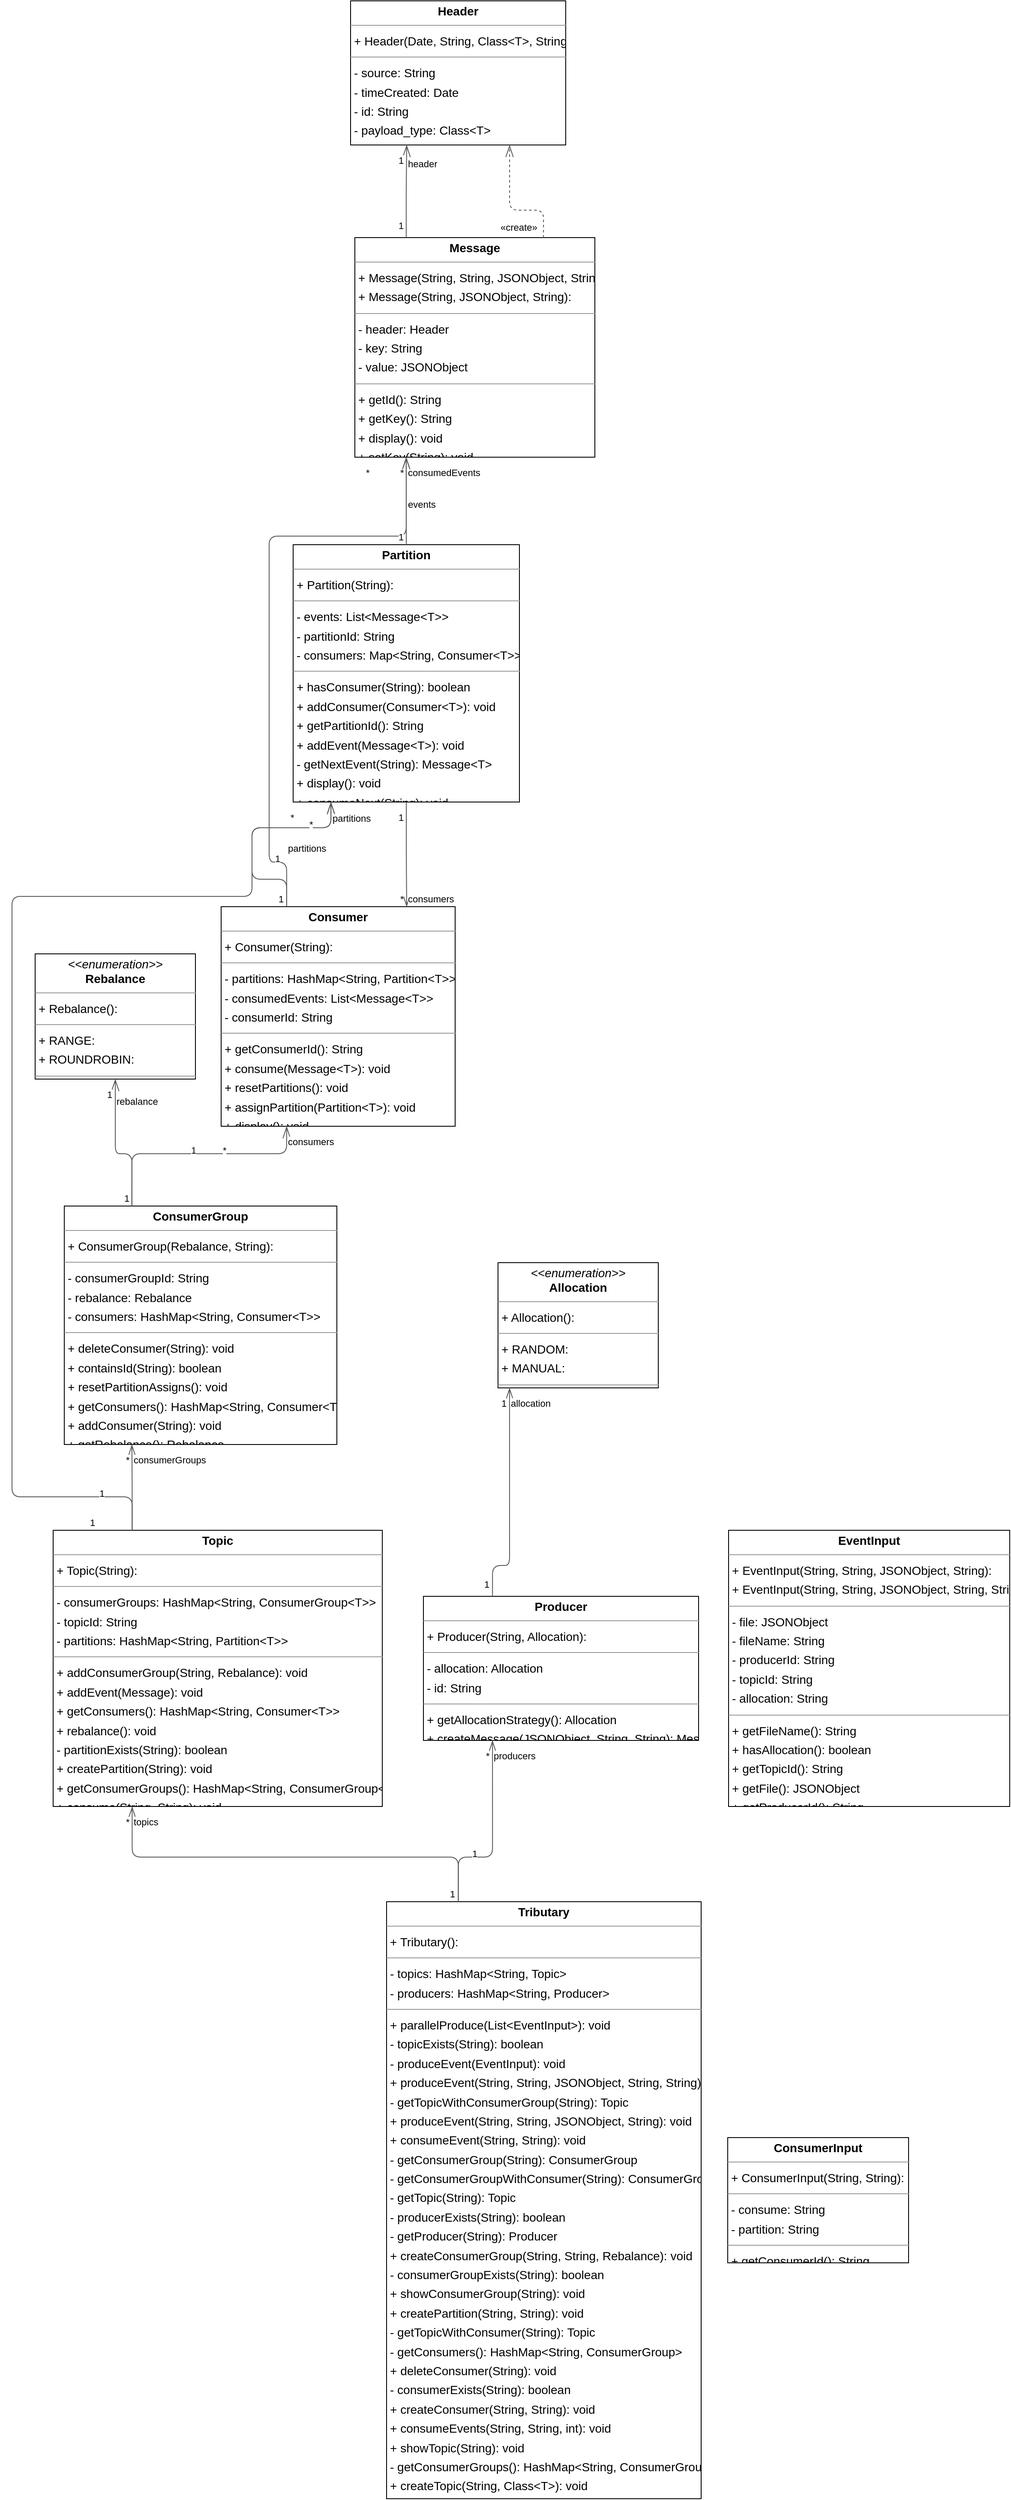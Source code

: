<mxGraphModel dx="0" dy="0" grid="1" gridSize="10" guides="1" tooltips="1" connect="1" arrows="1" fold="1" page="0" pageScale="1" background="none" math="0" shadow="0">
  <root>
    <mxCell id="0" />
    <mxCell id="1" parent="0" />
    <mxCell id="node11" parent="1" vertex="1" value="&lt;p style=&quot;margin:0px;margin-top:4px;text-align:center;&quot;&gt;&lt;i&gt;&amp;lt;&amp;lt;enumeration&amp;gt;&amp;gt;&lt;/i&gt;&lt;br/&gt;&lt;b&gt;Allocation&lt;/b&gt;&lt;/p&gt;&lt;hr size=&quot;1&quot;/&gt;&lt;p style=&quot;margin:0 0 0 4px;line-height:1.6;&quot;&gt;+ Allocation(): &lt;/p&gt;&lt;hr size=&quot;1&quot;/&gt;&lt;p style=&quot;margin:0 0 0 4px;line-height:1.6;&quot;&gt;+ RANDOM: &lt;br/&gt;+ MANUAL: &lt;/p&gt;&lt;hr size=&quot;1&quot;/&gt;&lt;p style=&quot;margin:0 0 0 4px;line-height:1.6;&quot;&gt;+ valueOf(String): Allocation&lt;br/&gt;+ values(): Allocation[]&lt;/p&gt;" style="verticalAlign=top;align=left;overflow=fill;fontSize=14;fontFamily=Helvetica;html=1;rounded=0;shadow=0;comic=0;labelBackgroundColor=none;strokeWidth=1;">
      <mxGeometry x="447" y="1456" width="187" height="146" as="geometry" />
    </mxCell>
    <mxCell id="node2" parent="1" vertex="1" value="&lt;p style=&quot;margin:0px;margin-top:4px;text-align:center;&quot;&gt;&lt;b&gt;Consumer&lt;T&gt;&lt;/b&gt;&lt;/p&gt;&lt;hr size=&quot;1&quot;/&gt;&lt;p style=&quot;margin:0 0 0 4px;line-height:1.6;&quot;&gt;+ Consumer(String): &lt;/p&gt;&lt;hr size=&quot;1&quot;/&gt;&lt;p style=&quot;margin:0 0 0 4px;line-height:1.6;&quot;&gt;- partitions: HashMap&amp;lt;String, Partition&amp;lt;T&amp;gt;&amp;gt;&lt;br/&gt;- consumedEvents: List&amp;lt;Message&amp;lt;T&amp;gt;&amp;gt;&lt;br/&gt;- consumerId: String&lt;/p&gt;&lt;hr size=&quot;1&quot;/&gt;&lt;p style=&quot;margin:0 0 0 4px;line-height:1.6;&quot;&gt;+ getConsumerId(): String&lt;br/&gt;+ consume(Message&amp;lt;T&amp;gt;): void&lt;br/&gt;+ resetPartitions(): void&lt;br/&gt;+ assignPartition(Partition&amp;lt;T&amp;gt;): void&lt;br/&gt;+ display(): void&lt;br/&gt;+ getConsumedEventIds(): List&amp;lt;String&amp;gt;&lt;/p&gt;" style="verticalAlign=top;align=left;overflow=fill;fontSize=14;fontFamily=Helvetica;html=1;rounded=0;shadow=0;comic=0;labelBackgroundColor=none;strokeWidth=1;">
      <mxGeometry x="124" y="1041" width="273" height="256" as="geometry" />
    </mxCell>
    <mxCell id="node7" parent="1" vertex="1" value="&lt;p style=&quot;margin:0px;margin-top:4px;text-align:center;&quot;&gt;&lt;b&gt;ConsumerGroup&lt;T&gt;&lt;/b&gt;&lt;/p&gt;&lt;hr size=&quot;1&quot;/&gt;&lt;p style=&quot;margin:0 0 0 4px;line-height:1.6;&quot;&gt;+ ConsumerGroup(Rebalance, String): &lt;/p&gt;&lt;hr size=&quot;1&quot;/&gt;&lt;p style=&quot;margin:0 0 0 4px;line-height:1.6;&quot;&gt;- consumerGroupId: String&lt;br/&gt;- rebalance: Rebalance&lt;br/&gt;- consumers: HashMap&amp;lt;String, Consumer&amp;lt;T&amp;gt;&amp;gt;&lt;/p&gt;&lt;hr size=&quot;1&quot;/&gt;&lt;p style=&quot;margin:0 0 0 4px;line-height:1.6;&quot;&gt;+ deleteConsumer(String): void&lt;br/&gt;+ containsId(String): boolean&lt;br/&gt;+ resetPartitionAssigns(): void&lt;br/&gt;+ getConsumers(): HashMap&amp;lt;String, Consumer&amp;lt;T&amp;gt;&amp;gt;&lt;br/&gt;+ addConsumer(String): void&lt;br/&gt;+ getRebalance(): Rebalance&lt;br/&gt;+ display(): void&lt;/p&gt;" style="verticalAlign=top;align=left;overflow=fill;fontSize=14;fontFamily=Helvetica;html=1;rounded=0;shadow=0;comic=0;labelBackgroundColor=none;strokeWidth=1;">
      <mxGeometry x="-59" y="1390" width="318" height="278" as="geometry" />
    </mxCell>
    <mxCell id="node5" parent="1" vertex="1" value="&lt;p style=&quot;margin:0px;margin-top:4px;text-align:center;&quot;&gt;&lt;b&gt;ConsumerInput&lt;/b&gt;&lt;/p&gt;&lt;hr size=&quot;1&quot;/&gt;&lt;p style=&quot;margin:0 0 0 4px;line-height:1.6;&quot;&gt;+ ConsumerInput(String, String): &lt;/p&gt;&lt;hr size=&quot;1&quot;/&gt;&lt;p style=&quot;margin:0 0 0 4px;line-height:1.6;&quot;&gt;- consume: String&lt;br/&gt;- partition: String&lt;/p&gt;&lt;hr size=&quot;1&quot;/&gt;&lt;p style=&quot;margin:0 0 0 4px;line-height:1.6;&quot;&gt;+ getConsumerId(): String&lt;br/&gt;+ getPartitionId(): String&lt;/p&gt;" style="verticalAlign=top;align=left;overflow=fill;fontSize=14;fontFamily=Helvetica;html=1;rounded=0;shadow=0;comic=0;labelBackgroundColor=none;strokeWidth=1;">
      <mxGeometry x="715" y="2476" width="211" height="146" as="geometry" />
    </mxCell>
    <mxCell id="node3" parent="1" vertex="1" value="&lt;p style=&quot;margin:0px;margin-top:4px;text-align:center;&quot;&gt;&lt;b&gt;EventInput&lt;/b&gt;&lt;/p&gt;&lt;hr size=&quot;1&quot;/&gt;&lt;p style=&quot;margin:0 0 0 4px;line-height:1.6;&quot;&gt;+ EventInput(String, String, JSONObject, String): &lt;br/&gt;+ EventInput(String, String, JSONObject, String, String): &lt;/p&gt;&lt;hr size=&quot;1&quot;/&gt;&lt;p style=&quot;margin:0 0 0 4px;line-height:1.6;&quot;&gt;- file: JSONObject&lt;br/&gt;- fileName: String&lt;br/&gt;- producerId: String&lt;br/&gt;- topicId: String&lt;br/&gt;- allocation: String&lt;/p&gt;&lt;hr size=&quot;1&quot;/&gt;&lt;p style=&quot;margin:0 0 0 4px;line-height:1.6;&quot;&gt;+ getFileName(): String&lt;br/&gt;+ hasAllocation(): boolean&lt;br/&gt;+ getTopicId(): String&lt;br/&gt;+ getFile(): JSONObject&lt;br/&gt;+ getProducerId(): String&lt;br/&gt;+ getAllocation(): String&lt;/p&gt;" style="verticalAlign=top;align=left;overflow=fill;fontSize=14;fontFamily=Helvetica;html=1;rounded=0;shadow=0;comic=0;labelBackgroundColor=none;strokeWidth=1;">
      <mxGeometry x="716" y="1768" width="328" height="322" as="geometry" />
    </mxCell>
    <mxCell id="node9" parent="1" vertex="1" value="&lt;p style=&quot;margin:0px;margin-top:4px;text-align:center;&quot;&gt;&lt;b&gt;Header&lt;T&gt;&lt;/b&gt;&lt;/p&gt;&lt;hr size=&quot;1&quot;/&gt;&lt;p style=&quot;margin:0 0 0 4px;line-height:1.6;&quot;&gt;+ Header(Date, String, Class&amp;lt;T&amp;gt;, String): &lt;/p&gt;&lt;hr size=&quot;1&quot;/&gt;&lt;p style=&quot;margin:0 0 0 4px;line-height:1.6;&quot;&gt;- source: String&lt;br/&gt;- timeCreated: Date&lt;br/&gt;- id: String&lt;br/&gt;- payload_type: Class&amp;lt;T&amp;gt;&lt;/p&gt;&lt;hr size=&quot;1&quot;/&gt;&lt;p style=&quot;margin:0 0 0 4px;line-height:1.6;&quot;&gt;+ getId(): String&lt;/p&gt;" style="verticalAlign=top;align=left;overflow=fill;fontSize=14;fontFamily=Helvetica;html=1;rounded=0;shadow=0;comic=0;labelBackgroundColor=none;strokeWidth=1;">
      <mxGeometry x="275" y="-15" width="251" height="168" as="geometry" />
    </mxCell>
    <mxCell id="node4" parent="1" vertex="1" value="&lt;p style=&quot;margin:0px;margin-top:4px;text-align:center;&quot;&gt;&lt;b&gt;Message&lt;T&gt;&lt;/b&gt;&lt;/p&gt;&lt;hr size=&quot;1&quot;/&gt;&lt;p style=&quot;margin:0 0 0 4px;line-height:1.6;&quot;&gt;+ Message(String, String, JSONObject, String): &lt;br/&gt;+ Message(String, JSONObject, String): &lt;/p&gt;&lt;hr size=&quot;1&quot;/&gt;&lt;p style=&quot;margin:0 0 0 4px;line-height:1.6;&quot;&gt;- header: Header&lt;br/&gt;- key: String&lt;br/&gt;- value: JSONObject&lt;/p&gt;&lt;hr size=&quot;1&quot;/&gt;&lt;p style=&quot;margin:0 0 0 4px;line-height:1.6;&quot;&gt;+ getId(): String&lt;br/&gt;+ getKey(): String&lt;br/&gt;+ display(): void&lt;br/&gt;+ setKey(String): void&lt;br/&gt;+ getValue(): JSONObject&lt;/p&gt;" style="verticalAlign=top;align=left;overflow=fill;fontSize=14;fontFamily=Helvetica;html=1;rounded=0;shadow=0;comic=0;labelBackgroundColor=none;strokeWidth=1;">
      <mxGeometry x="280" y="261" width="280" height="256" as="geometry" />
    </mxCell>
    <mxCell id="node8" parent="1" vertex="1" value="&lt;p style=&quot;margin:0px;margin-top:4px;text-align:center;&quot;&gt;&lt;b&gt;Partition&lt;T&gt;&lt;/b&gt;&lt;/p&gt;&lt;hr size=&quot;1&quot;/&gt;&lt;p style=&quot;margin:0 0 0 4px;line-height:1.6;&quot;&gt;+ Partition(String): &lt;/p&gt;&lt;hr size=&quot;1&quot;/&gt;&lt;p style=&quot;margin:0 0 0 4px;line-height:1.6;&quot;&gt;- events: List&amp;lt;Message&amp;lt;T&amp;gt;&amp;gt;&lt;br/&gt;- partitionId: String&lt;br/&gt;- consumers: Map&amp;lt;String, Consumer&amp;lt;T&amp;gt;&amp;gt;&lt;/p&gt;&lt;hr size=&quot;1&quot;/&gt;&lt;p style=&quot;margin:0 0 0 4px;line-height:1.6;&quot;&gt;+ hasConsumer(String): boolean&lt;br/&gt;+ addConsumer(Consumer&amp;lt;T&amp;gt;): void&lt;br/&gt;+ getPartitionId(): String&lt;br/&gt;+ addEvent(Message&amp;lt;T&amp;gt;): void&lt;br/&gt;- getNextEvent(String): Message&amp;lt;T&amp;gt;&lt;br/&gt;+ display(): void&lt;br/&gt;+ consumeNext(String): void&lt;br/&gt;+ resetConsumers(): void&lt;/p&gt;" style="verticalAlign=top;align=left;overflow=fill;fontSize=14;fontFamily=Helvetica;html=1;rounded=0;shadow=0;comic=0;labelBackgroundColor=none;strokeWidth=1;">
      <mxGeometry x="208" y="619" width="264" height="300" as="geometry" />
    </mxCell>
    <mxCell id="node0" parent="1" vertex="1" value="&lt;p style=&quot;margin:0px;margin-top:4px;text-align:center;&quot;&gt;&lt;b&gt;Producer&lt;T&gt;&lt;/b&gt;&lt;/p&gt;&lt;hr size=&quot;1&quot;/&gt;&lt;p style=&quot;margin:0 0 0 4px;line-height:1.6;&quot;&gt;+ Producer(String, Allocation): &lt;/p&gt;&lt;hr size=&quot;1&quot;/&gt;&lt;p style=&quot;margin:0 0 0 4px;line-height:1.6;&quot;&gt;- allocation: Allocation&lt;br/&gt;- id: String&lt;/p&gt;&lt;hr size=&quot;1&quot;/&gt;&lt;p style=&quot;margin:0 0 0 4px;line-height:1.6;&quot;&gt;+ getAllocationStrategy(): Allocation&lt;br/&gt;+ createMessage(JSONObject, String, String): Message&lt;br/&gt;+ createMessage(JSONObject, String): Message&lt;/p&gt;" style="verticalAlign=top;align=left;overflow=fill;fontSize=14;fontFamily=Helvetica;html=1;rounded=0;shadow=0;comic=0;labelBackgroundColor=none;strokeWidth=1;">
      <mxGeometry x="360" y="1845" width="321" height="168" as="geometry" />
    </mxCell>
    <mxCell id="node6" parent="1" vertex="1" value="&lt;p style=&quot;margin:0px;margin-top:4px;text-align:center;&quot;&gt;&lt;i&gt;&amp;lt;&amp;lt;enumeration&amp;gt;&amp;gt;&lt;/i&gt;&lt;br/&gt;&lt;b&gt;Rebalance&lt;/b&gt;&lt;/p&gt;&lt;hr size=&quot;1&quot;/&gt;&lt;p style=&quot;margin:0 0 0 4px;line-height:1.6;&quot;&gt;+ Rebalance(): &lt;/p&gt;&lt;hr size=&quot;1&quot;/&gt;&lt;p style=&quot;margin:0 0 0 4px;line-height:1.6;&quot;&gt;+ RANGE: &lt;br/&gt;+ ROUNDROBIN: &lt;/p&gt;&lt;hr size=&quot;1&quot;/&gt;&lt;p style=&quot;margin:0 0 0 4px;line-height:1.6;&quot;&gt;+ valueOf(String): Rebalance&lt;br/&gt;+ values(): Rebalance[]&lt;/p&gt;" style="verticalAlign=top;align=left;overflow=fill;fontSize=14;fontFamily=Helvetica;html=1;rounded=0;shadow=0;comic=0;labelBackgroundColor=none;strokeWidth=1;">
      <mxGeometry x="-93" y="1096" width="187" height="146" as="geometry" />
    </mxCell>
    <mxCell id="node10" parent="1" vertex="1" value="&lt;p style=&quot;margin:0px;margin-top:4px;text-align:center;&quot;&gt;&lt;b&gt;Topic&lt;T&gt;&lt;/b&gt;&lt;/p&gt;&lt;hr size=&quot;1&quot;/&gt;&lt;p style=&quot;margin:0 0 0 4px;line-height:1.6;&quot;&gt;+ Topic(String): &lt;/p&gt;&lt;hr size=&quot;1&quot;/&gt;&lt;p style=&quot;margin:0 0 0 4px;line-height:1.6;&quot;&gt;- consumerGroups: HashMap&amp;lt;String, ConsumerGroup&amp;lt;T&amp;gt;&amp;gt;&lt;br/&gt;- topicId: String&lt;br/&gt;- partitions: HashMap&amp;lt;String, Partition&amp;lt;T&amp;gt;&amp;gt;&lt;/p&gt;&lt;hr size=&quot;1&quot;/&gt;&lt;p style=&quot;margin:0 0 0 4px;line-height:1.6;&quot;&gt;+ addConsumerGroup(String, Rebalance): void&lt;br/&gt;+ addEvent(Message): void&lt;br/&gt;+ getConsumers(): HashMap&amp;lt;String, Consumer&amp;lt;T&amp;gt;&amp;gt;&lt;br/&gt;+ rebalance(): void&lt;br/&gt;- partitionExists(String): boolean&lt;br/&gt;+ createPartition(String): void&lt;br/&gt;+ getConsumerGroups(): HashMap&amp;lt;String, ConsumerGroup&amp;lt;T&amp;gt;&amp;gt;&lt;br/&gt;+ consume(String, String): void&lt;br/&gt;+ display(): void&lt;/p&gt;" style="verticalAlign=top;align=left;overflow=fill;fontSize=14;fontFamily=Helvetica;html=1;rounded=0;shadow=0;comic=0;labelBackgroundColor=none;strokeWidth=1;">
      <mxGeometry x="-72" y="1768" width="384" height="322" as="geometry" />
    </mxCell>
    <mxCell id="node1" parent="1" vertex="1" value="&lt;p style=&quot;margin:0px;margin-top:4px;text-align:center;&quot;&gt;&lt;b&gt;Tributary&lt;/b&gt;&lt;/p&gt;&lt;hr size=&quot;1&quot;/&gt;&lt;p style=&quot;margin:0 0 0 4px;line-height:1.6;&quot;&gt;+ Tributary(): &lt;/p&gt;&lt;hr size=&quot;1&quot;/&gt;&lt;p style=&quot;margin:0 0 0 4px;line-height:1.6;&quot;&gt;- topics: HashMap&amp;lt;String, Topic&amp;gt;&lt;br/&gt;- producers: HashMap&amp;lt;String, Producer&amp;gt;&lt;/p&gt;&lt;hr size=&quot;1&quot;/&gt;&lt;p style=&quot;margin:0 0 0 4px;line-height:1.6;&quot;&gt;+ parallelProduce(List&amp;lt;EventInput&amp;gt;): void&lt;br/&gt;- topicExists(String): boolean&lt;br/&gt;- produceEvent(EventInput): void&lt;br/&gt;+ produceEvent(String, String, JSONObject, String, String): void&lt;br/&gt;- getTopicWithConsumerGroup(String): Topic&lt;br/&gt;+ produceEvent(String, String, JSONObject, String): void&lt;br/&gt;+ consumeEvent(String, String): void&lt;br/&gt;- getConsumerGroup(String): ConsumerGroup&lt;br/&gt;- getConsumerGroupWithConsumer(String): ConsumerGroup&lt;br/&gt;- getTopic(String): Topic&lt;br/&gt;- producerExists(String): boolean&lt;br/&gt;- getProducer(String): Producer&lt;br/&gt;+ createConsumerGroup(String, String, Rebalance): void&lt;br/&gt;- consumerGroupExists(String): boolean&lt;br/&gt;+ showConsumerGroup(String): void&lt;br/&gt;+ createPartition(String, String): void&lt;br/&gt;- getTopicWithConsumer(String): Topic&lt;br/&gt;- getConsumers(): HashMap&amp;lt;String, ConsumerGroup&amp;gt;&lt;br/&gt;+ deleteConsumer(String): void&lt;br/&gt;- consumerExists(String): boolean&lt;br/&gt;+ createConsumer(String, String): void&lt;br/&gt;+ consumeEvents(String, String, int): void&lt;br/&gt;+ showTopic(String): void&lt;br/&gt;- getConsumerGroups(): HashMap&amp;lt;String, ConsumerGroup&amp;gt;&lt;br/&gt;+ createTopic(String, Class&amp;lt;T&amp;gt;): void&lt;br/&gt;+ createProducer(String, Class&amp;lt;T&amp;gt;, Allocation): void&lt;br/&gt;+ parallelConsume(List&amp;lt;ConsumerInput&amp;gt;): void&lt;/p&gt;" style="verticalAlign=top;align=left;overflow=fill;fontSize=14;fontFamily=Helvetica;html=1;rounded=0;shadow=0;comic=0;labelBackgroundColor=none;strokeWidth=1;">
      <mxGeometry x="317" y="2201" width="367" height="696" as="geometry" />
    </mxCell>
    <mxCell id="edge1" edge="1" value="" parent="1" source="node2" target="node4" style="html=1;rounded=1;edgeStyle=orthogonalEdgeStyle;dashed=0;startArrow=diamondThinstartSize=12;endArrow=openThin;endSize=12;strokeColor=#595959;exitX=0.280;exitY=0.000;exitDx=0;exitDy=0;entryX=0.214;entryY=1.000;entryDx=0;entryDy=0;">
      <mxGeometry width="50" height="50" relative="1" as="geometry">
        <Array as="points">
          <mxPoint x="200" y="989" />
          <mxPoint x="180" y="989" />
          <mxPoint x="180" y="609" />
          <mxPoint x="340" y="609" />
        </Array>
      </mxGeometry>
    </mxCell>
    <mxCell id="label6" parent="edge1" vertex="1" connectable="0" value="1" style="edgeLabel;resizable=0;html=1;align=left;verticalAlign=top;strokeColor=default;">
      <mxGeometry x="185" y="972" as="geometry" />
    </mxCell>
    <mxCell id="label10" parent="edge1" vertex="1" connectable="0" value="*" style="edgeLabel;resizable=0;html=1;align=left;verticalAlign=top;strokeColor=default;">
      <mxGeometry x="331" y="522" as="geometry" />
    </mxCell>
    <mxCell id="label11" parent="edge1" vertex="1" connectable="0" value="consumedEvents" style="edgeLabel;resizable=0;html=1;align=left;verticalAlign=top;strokeColor=default;">
      <mxGeometry x="340" y="522" as="geometry" />
    </mxCell>
    <mxCell id="edge8" edge="1" value="" parent="1" source="node2" target="node8" style="html=1;rounded=1;edgeStyle=orthogonalEdgeStyle;dashed=0;startArrow=diamondThinstartSize=12;endArrow=openThin;endSize=12;strokeColor=#595959;exitX=0.280;exitY=0.000;exitDx=0;exitDy=0;entryX=0.167;entryY=1.000;entryDx=0;entryDy=0;">
      <mxGeometry width="50" height="50" relative="1" as="geometry">
        <Array as="points">
          <mxPoint x="200" y="1009" />
          <mxPoint x="160" y="1009" />
          <mxPoint x="160" y="949" />
          <mxPoint x="252" y="949" />
        </Array>
      </mxGeometry>
    </mxCell>
    <mxCell id="label48" parent="edge8" vertex="1" connectable="0" value="1" style="edgeLabel;resizable=0;html=1;align=left;verticalAlign=top;strokeColor=default;">
      <mxGeometry x="189" y="1019" as="geometry" />
    </mxCell>
    <mxCell id="label52" parent="edge8" vertex="1" connectable="0" value="*" style="edgeLabel;resizable=0;html=1;align=left;verticalAlign=top;strokeColor=default;">
      <mxGeometry x="203" y="924" as="geometry" />
    </mxCell>
    <mxCell id="label53" parent="edge8" vertex="1" connectable="0" value="partitions" style="edgeLabel;resizable=0;html=1;align=left;verticalAlign=top;strokeColor=default;">
      <mxGeometry x="252" y="925" as="geometry" />
    </mxCell>
    <mxCell id="edge0" edge="1" value="" parent="1" source="node7" target="node2" style="html=1;rounded=1;edgeStyle=orthogonalEdgeStyle;dashed=0;startArrow=diamondThinstartSize=12;endArrow=openThin;endSize=12;strokeColor=#595959;exitX=0.248;exitY=0.000;exitDx=0;exitDy=0;entryX=0.280;entryY=1.000;entryDx=0;entryDy=0;">
      <mxGeometry width="50" height="50" relative="1" as="geometry">
        <Array as="points">
          <mxPoint x="20" y="1329" />
          <mxPoint x="200" y="1329" />
        </Array>
      </mxGeometry>
    </mxCell>
    <mxCell id="label0" parent="edge0" vertex="1" connectable="0" value="1" style="edgeLabel;resizable=0;html=1;align=left;verticalAlign=top;strokeColor=default;">
      <mxGeometry x="87" y="1312" as="geometry" />
    </mxCell>
    <mxCell id="label4" parent="edge0" vertex="1" connectable="0" value="*" style="edgeLabel;resizable=0;html=1;align=left;verticalAlign=top;strokeColor=default;">
      <mxGeometry x="124" y="1312" as="geometry" />
    </mxCell>
    <mxCell id="label5" parent="edge0" vertex="1" connectable="0" value="consumers" style="edgeLabel;resizable=0;html=1;align=left;verticalAlign=top;strokeColor=default;">
      <mxGeometry x="200" y="1302" as="geometry" />
    </mxCell>
    <mxCell id="edge3" edge="1" value="" parent="1" source="node7" target="node6" style="html=1;rounded=1;edgeStyle=orthogonalEdgeStyle;dashed=0;startArrow=diamondThinstartSize=12;endArrow=openThin;endSize=12;strokeColor=#595959;exitX=0.248;exitY=0.000;exitDx=0;exitDy=0;entryX=0.500;entryY=1.000;entryDx=0;entryDy=0;">
      <mxGeometry width="50" height="50" relative="1" as="geometry">
        <Array as="points">
          <mxPoint x="20" y="1329" />
          <mxPoint x="0" y="1329" />
        </Array>
      </mxGeometry>
    </mxCell>
    <mxCell id="label18" parent="edge3" vertex="1" connectable="0" value="1" style="edgeLabel;resizable=0;html=1;align=left;verticalAlign=top;strokeColor=default;">
      <mxGeometry x="9" y="1368" as="geometry" />
    </mxCell>
    <mxCell id="label22" parent="edge3" vertex="1" connectable="0" value="1" style="edgeLabel;resizable=0;html=1;align=left;verticalAlign=top;strokeColor=default;">
      <mxGeometry x="-11" y="1247" as="geometry" />
    </mxCell>
    <mxCell id="label23" parent="edge3" vertex="1" connectable="0" value="rebalance" style="edgeLabel;resizable=0;html=1;align=left;verticalAlign=top;strokeColor=default;">
      <mxGeometry x="0" y="1255" as="geometry" />
    </mxCell>
    <mxCell id="edge4" edge="1" value="" parent="1" source="node4" target="node9" style="html=1;rounded=1;edgeStyle=orthogonalEdgeStyle;dashed=1;startArrow=none;endArrow=openThin;endSize=12;strokeColor=#595959;exitX=0.786;exitY=0.000;exitDx=0;exitDy=0;entryX=0.739;entryY=1.000;entryDx=0;entryDy=0;">
      <mxGeometry width="50" height="50" relative="1" as="geometry">
        <Array as="points">
          <mxPoint x="500" y="229" />
          <mxPoint x="460" y="229" />
        </Array>
      </mxGeometry>
    </mxCell>
    <mxCell id="label26" parent="edge4" vertex="1" connectable="0" value="«create»" style="edgeLabel;resizable=0;html=1;align=left;verticalAlign=top;strokeColor=default;">
      <mxGeometry x="448" y="236" as="geometry" />
    </mxCell>
    <mxCell id="edge5" edge="1" value="" parent="1" source="node4" target="node9" style="html=1;rounded=1;edgeStyle=orthogonalEdgeStyle;dashed=0;startArrow=diamondThinstartSize=12;endArrow=openThin;endSize=12;strokeColor=#595959;exitX=0.214;exitY=0.000;exitDx=0;exitDy=0;entryX=0.261;entryY=1.000;entryDx=0;entryDy=0;">
      <mxGeometry width="50" height="50" relative="1" as="geometry">
        <Array as="points" />
      </mxGeometry>
    </mxCell>
    <mxCell id="label30" parent="edge5" vertex="1" connectable="0" value="1" style="edgeLabel;resizable=0;html=1;align=left;verticalAlign=top;strokeColor=default;">
      <mxGeometry x="329" y="234" as="geometry" />
    </mxCell>
    <mxCell id="label34" parent="edge5" vertex="1" connectable="0" value="1" style="edgeLabel;resizable=0;html=1;align=left;verticalAlign=top;strokeColor=default;">
      <mxGeometry x="329" y="158" as="geometry" />
    </mxCell>
    <mxCell id="label35" parent="edge5" vertex="1" connectable="0" value="header" style="edgeLabel;resizable=0;html=1;align=left;verticalAlign=top;strokeColor=default;">
      <mxGeometry x="340" y="162" as="geometry" />
    </mxCell>
    <mxCell id="edge6" edge="1" value="" parent="1" source="node8" target="node2" style="html=1;rounded=1;edgeStyle=orthogonalEdgeStyle;dashed=0;startArrow=diamondThinstartSize=12;endArrow=openThin;endSize=12;strokeColor=#595959;exitX=0.500;exitY=1.000;exitDx=0;exitDy=0;entryX=0.793;entryY=0.000;entryDx=0;entryDy=0;">
      <mxGeometry width="50" height="50" relative="1" as="geometry">
        <Array as="points" />
      </mxGeometry>
    </mxCell>
    <mxCell id="label36" parent="edge6" vertex="1" connectable="0" value="1" style="edgeLabel;resizable=0;html=1;align=left;verticalAlign=top;strokeColor=default;">
      <mxGeometry x="329" y="924" as="geometry" />
    </mxCell>
    <mxCell id="label40" parent="edge6" vertex="1" connectable="0" value="*" style="edgeLabel;resizable=0;html=1;align=left;verticalAlign=top;strokeColor=default;">
      <mxGeometry x="331" y="1019" as="geometry" />
    </mxCell>
    <mxCell id="label41" parent="edge6" vertex="1" connectable="0" value="consumers" style="edgeLabel;resizable=0;html=1;align=left;verticalAlign=top;strokeColor=default;">
      <mxGeometry x="340" y="1019" as="geometry" />
    </mxCell>
    <mxCell id="edge7" edge="1" value="" parent="1" source="node8" target="node4" style="html=1;rounded=1;edgeStyle=orthogonalEdgeStyle;dashed=0;startArrow=diamondThinstartSize=12;endArrow=openThin;endSize=12;strokeColor=#595959;exitX=0.500;exitY=0.000;exitDx=0;exitDy=0;entryX=0.214;entryY=1.000;entryDx=0;entryDy=0;">
      <mxGeometry width="50" height="50" relative="1" as="geometry">
        <Array as="points" />
      </mxGeometry>
    </mxCell>
    <mxCell id="label42" parent="edge7" vertex="1" connectable="0" value="1" style="edgeLabel;resizable=0;html=1;align=left;verticalAlign=top;strokeColor=default;">
      <mxGeometry x="329" y="597" as="geometry" />
    </mxCell>
    <mxCell id="label46" parent="edge7" vertex="1" connectable="0" value="*" style="edgeLabel;resizable=0;html=1;align=left;verticalAlign=top;strokeColor=default;">
      <mxGeometry x="291" y="522" as="geometry" />
    </mxCell>
    <mxCell id="label47" parent="edge7" vertex="1" connectable="0" value="events" style="edgeLabel;resizable=0;html=1;align=left;verticalAlign=top;strokeColor=default;">
      <mxGeometry x="340" y="559" as="geometry" />
    </mxCell>
    <mxCell id="edge11" edge="1" value="" parent="1" source="node0" target="node11" style="html=1;rounded=1;edgeStyle=orthogonalEdgeStyle;dashed=0;startArrow=diamondThinstartSize=12;endArrow=openThin;endSize=12;strokeColor=#595959;exitX=0.251;exitY=0.000;exitDx=0;exitDy=0;entryX=0.072;entryY=1.000;entryDx=0;entryDy=0;">
      <mxGeometry width="50" height="50" relative="1" as="geometry">
        <Array as="points">
          <mxPoint x="440" y="1809" />
          <mxPoint x="460" y="1809" />
        </Array>
      </mxGeometry>
    </mxCell>
    <mxCell id="label66" parent="edge11" vertex="1" connectable="0" value="1" style="edgeLabel;resizable=0;html=1;align=left;verticalAlign=top;strokeColor=default;">
      <mxGeometry x="429" y="1818" as="geometry" />
    </mxCell>
    <mxCell id="label70" parent="edge11" vertex="1" connectable="0" value="1" style="edgeLabel;resizable=0;html=1;align=left;verticalAlign=top;strokeColor=default;">
      <mxGeometry x="449" y="1607" as="geometry" />
    </mxCell>
    <mxCell id="label71" parent="edge11" vertex="1" connectable="0" value="allocation" style="edgeLabel;resizable=0;html=1;align=left;verticalAlign=top;strokeColor=default;">
      <mxGeometry x="460" y="1607" as="geometry" />
    </mxCell>
    <mxCell id="edge2" edge="1" value="" parent="1" source="node10" target="node7" style="html=1;rounded=1;edgeStyle=orthogonalEdgeStyle;dashed=0;startArrow=diamondThinstartSize=12;endArrow=openThin;endSize=12;strokeColor=#595959;exitX=0.240;exitY=0.000;exitDx=0;exitDy=0;entryX=0.248;entryY=1.000;entryDx=0;entryDy=0;">
      <mxGeometry width="50" height="50" relative="1" as="geometry">
        <Array as="points" />
      </mxGeometry>
    </mxCell>
    <mxCell id="label12" parent="edge2" vertex="1" connectable="0" value="1" style="edgeLabel;resizable=0;html=1;align=left;verticalAlign=top;strokeColor=default;">
      <mxGeometry x="-31" y="1746" as="geometry" />
    </mxCell>
    <mxCell id="label16" parent="edge2" vertex="1" connectable="0" value="*" style="edgeLabel;resizable=0;html=1;align=left;verticalAlign=top;strokeColor=default;">
      <mxGeometry x="11" y="1673" as="geometry" />
    </mxCell>
    <mxCell id="label17" parent="edge2" vertex="1" connectable="0" value="consumerGroups" style="edgeLabel;resizable=0;html=1;align=left;verticalAlign=top;strokeColor=default;">
      <mxGeometry x="20" y="1673" as="geometry" />
    </mxCell>
    <mxCell id="edge10" edge="1" value="" parent="1" source="node10" target="node8" style="html=1;rounded=1;edgeStyle=orthogonalEdgeStyle;dashed=0;startArrow=diamondThinstartSize=12;endArrow=openThin;endSize=12;strokeColor=#595959;exitX=0.240;exitY=0.000;exitDx=0;exitDy=0;entryX=0.167;entryY=1.000;entryDx=0;entryDy=0;">
      <mxGeometry width="50" height="50" relative="1" as="geometry">
        <Array as="points">
          <mxPoint x="20" y="1729" />
          <mxPoint x="-120" y="1729" />
          <mxPoint x="-120" y="1029" />
          <mxPoint x="160" y="1029" />
          <mxPoint x="160" y="949" />
          <mxPoint x="252" y="949" />
        </Array>
      </mxGeometry>
    </mxCell>
    <mxCell id="label60" parent="edge10" vertex="1" connectable="0" value="1" style="edgeLabel;resizable=0;html=1;align=left;verticalAlign=top;strokeColor=default;">
      <mxGeometry x="-20" y="1712" as="geometry" />
    </mxCell>
    <mxCell id="label64" parent="edge10" vertex="1" connectable="0" value="*" style="edgeLabel;resizable=0;html=1;align=left;verticalAlign=top;strokeColor=default;">
      <mxGeometry x="225" y="932" as="geometry" />
    </mxCell>
    <mxCell id="label65" parent="edge10" vertex="1" connectable="0" value="partitions" style="edgeLabel;resizable=0;html=1;align=left;verticalAlign=top;strokeColor=default;">
      <mxGeometry x="200" y="960" as="geometry" />
    </mxCell>
    <mxCell id="edge9" edge="1" value="" parent="1" source="node1" target="node0" style="html=1;rounded=1;edgeStyle=orthogonalEdgeStyle;dashed=0;startArrow=diamondThinstartSize=12;endArrow=openThin;endSize=12;strokeColor=#595959;exitX=0.228;exitY=0.000;exitDx=0;exitDy=0;entryX=0.251;entryY=1.000;entryDx=0;entryDy=0;">
      <mxGeometry width="50" height="50" relative="1" as="geometry">
        <Array as="points">
          <mxPoint x="400" y="2149" />
          <mxPoint x="440" y="2149" />
        </Array>
      </mxGeometry>
    </mxCell>
    <mxCell id="label54" parent="edge9" vertex="1" connectable="0" value="1" style="edgeLabel;resizable=0;html=1;align=left;verticalAlign=top;strokeColor=default;">
      <mxGeometry x="415" y="2132" as="geometry" />
    </mxCell>
    <mxCell id="label58" parent="edge9" vertex="1" connectable="0" value="*" style="edgeLabel;resizable=0;html=1;align=left;verticalAlign=top;strokeColor=default;">
      <mxGeometry x="431" y="2018" as="geometry" />
    </mxCell>
    <mxCell id="label59" parent="edge9" vertex="1" connectable="0" value="producers" style="edgeLabel;resizable=0;html=1;align=left;verticalAlign=top;strokeColor=default;">
      <mxGeometry x="440" y="2018" as="geometry" />
    </mxCell>
    <mxCell id="edge12" edge="1" value="" parent="1" source="node1" target="node10" style="html=1;rounded=1;edgeStyle=orthogonalEdgeStyle;dashed=0;startArrow=diamondThinstartSize=12;endArrow=openThin;endSize=12;strokeColor=#595959;exitX=0.228;exitY=0.000;exitDx=0;exitDy=0;entryX=0.240;entryY=1.000;entryDx=0;entryDy=0;">
      <mxGeometry width="50" height="50" relative="1" as="geometry">
        <Array as="points">
          <mxPoint x="400" y="2149" />
          <mxPoint x="20" y="2149" />
        </Array>
      </mxGeometry>
    </mxCell>
    <mxCell id="label72" parent="edge12" vertex="1" connectable="0" value="1" style="edgeLabel;resizable=0;html=1;align=left;verticalAlign=top;strokeColor=default;">
      <mxGeometry x="389" y="2179" as="geometry" />
    </mxCell>
    <mxCell id="label76" parent="edge12" vertex="1" connectable="0" value="*" style="edgeLabel;resizable=0;html=1;align=left;verticalAlign=top;strokeColor=default;">
      <mxGeometry x="11" y="2095" as="geometry" />
    </mxCell>
    <mxCell id="label77" parent="edge12" vertex="1" connectable="0" value="topics" style="edgeLabel;resizable=0;html=1;align=left;verticalAlign=top;strokeColor=default;">
      <mxGeometry x="20" y="2095" as="geometry" />
    </mxCell>
  </root>
</mxGraphModel>